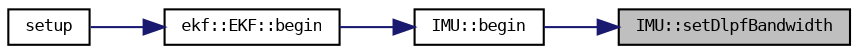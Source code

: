 digraph "IMU::setDlpfBandwidth"
{
 // LATEX_PDF_SIZE
  bgcolor="transparent";
  edge [fontname="DejaVuSansMono",fontsize="8",labelfontname="DejaVuSansMono",labelfontsize="8"];
  node [fontname="DejaVuSansMono",fontsize="8",shape=record];
  rankdir="RL";
  Node1 [label="IMU::setDlpfBandwidth",height=0.2,width=0.4,color="black", fillcolor="grey75", style="filled", fontcolor="black",tooltip=" "];
  Node1 -> Node2 [dir="back",color="midnightblue",fontsize="8",style="solid",fontname="DejaVuSansMono"];
  Node2 [label="IMU::begin",height=0.2,width=0.4,color="black",URL="$classIMU.html#ae0d964d2f8ec122be068c41b84bc18a8",tooltip=" "];
  Node2 -> Node3 [dir="back",color="midnightblue",fontsize="8",style="solid",fontname="DejaVuSansMono"];
  Node3 [label="ekf::EKF::begin",height=0.2,width=0.4,color="black",URL="$classekf_1_1EKF.html#a4a6998123529ab0d0844ad21419fc895",tooltip="Inicializacao do filtro de Kalman."];
  Node3 -> Node4 [dir="back",color="midnightblue",fontsize="8",style="solid",fontname="DejaVuSansMono"];
  Node4 [label="setup",height=0.2,width=0.4,color="black",URL="$main_8cpp.html#a4fc01d736fe50cf5b977f755b675f11d",tooltip=" "];
}

